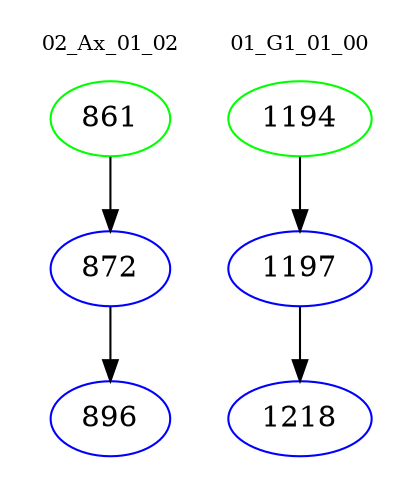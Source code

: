 digraph{
subgraph cluster_0 {
color = white
label = "02_Ax_01_02";
fontsize=10;
T0_861 [label="861", color="green"]
T0_861 -> T0_872 [color="black"]
T0_872 [label="872", color="blue"]
T0_872 -> T0_896 [color="black"]
T0_896 [label="896", color="blue"]
}
subgraph cluster_1 {
color = white
label = "01_G1_01_00";
fontsize=10;
T1_1194 [label="1194", color="green"]
T1_1194 -> T1_1197 [color="black"]
T1_1197 [label="1197", color="blue"]
T1_1197 -> T1_1218 [color="black"]
T1_1218 [label="1218", color="blue"]
}
}
